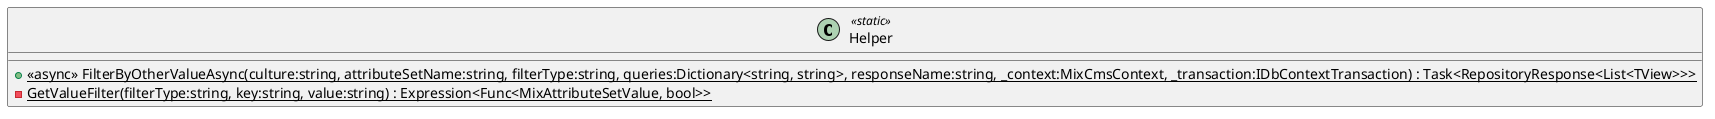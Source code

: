 @startuml
class Helper <<static>> {
    + {static} <<async>> FilterByOtherValueAsync(culture:string, attributeSetName:string, filterType:string, queries:Dictionary<string, string>, responseName:string, _context:MixCmsContext, _transaction:IDbContextTransaction) : Task<RepositoryResponse<List<TView>>>
    - {static} GetValueFilter(filterType:string, key:string, value:string) : Expression<Func<MixAttributeSetValue, bool>>
}
@enduml
